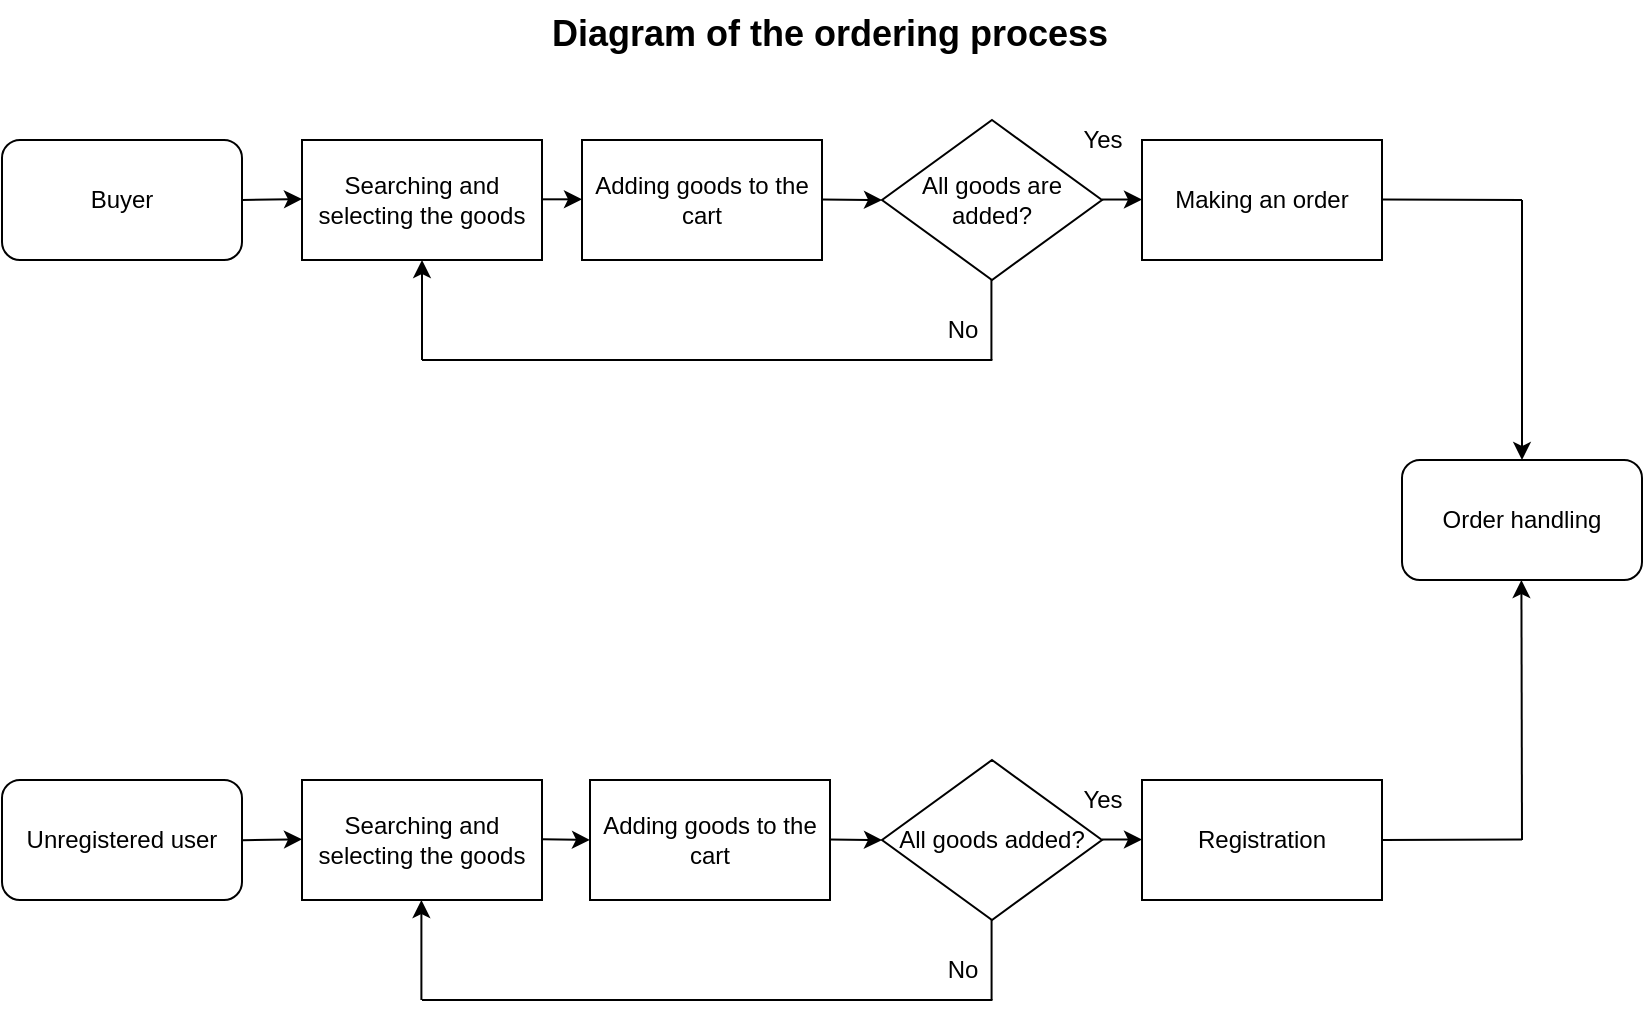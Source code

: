 <mxfile version="21.0.2" type="github"><diagram name="Strona-1" id="mbOm5wS7K4-j10I0SCMD"><mxGraphModel dx="1024" dy="569" grid="1" gridSize="10" guides="1" tooltips="1" connect="1" arrows="1" fold="1" page="1" pageScale="1" pageWidth="827" pageHeight="1169" math="0" shadow="0"><root><mxCell id="0"/><mxCell id="1" parent="0"/><mxCell id="p5n2ts0GtDFmjfwDaX-n-1" value="Diagram of the ordering process" style="text;whiteSpace=wrap;html=1;fontStyle=1;fontSize=18;align=center;" parent="1" vertex="1"><mxGeometry x="129" y="180" width="570" height="30" as="geometry"/></mxCell><mxCell id="p5n2ts0GtDFmjfwDaX-n-2" value="Buyer" style="rounded=1;whiteSpace=wrap;html=1;" parent="1" vertex="1"><mxGeometry y="250" width="120" height="60" as="geometry"/></mxCell><mxCell id="p5n2ts0GtDFmjfwDaX-n-3" value="Searching and selecting the goods" style="rounded=0;whiteSpace=wrap;html=1;" parent="1" vertex="1"><mxGeometry x="150" y="250" width="120" height="60" as="geometry"/></mxCell><mxCell id="p5n2ts0GtDFmjfwDaX-n-4" value="Adding goods to the cart" style="whiteSpace=wrap;html=1;" parent="1" vertex="1"><mxGeometry x="290" y="250" width="120" height="60" as="geometry"/></mxCell><mxCell id="p5n2ts0GtDFmjfwDaX-n-5" value="All goods are added?" style="rhombus;whiteSpace=wrap;html=1;" parent="1" vertex="1"><mxGeometry x="440" y="240" width="110" height="80" as="geometry"/></mxCell><mxCell id="p5n2ts0GtDFmjfwDaX-n-6" value="Making an order" style="rounded=0;whiteSpace=wrap;html=1;" parent="1" vertex="1"><mxGeometry x="570" y="250" width="120" height="60" as="geometry"/></mxCell><mxCell id="p5n2ts0GtDFmjfwDaX-n-7" value="Order handling" style="rounded=1;whiteSpace=wrap;html=1;" parent="1" vertex="1"><mxGeometry x="700" y="410" width="120" height="60" as="geometry"/></mxCell><mxCell id="p5n2ts0GtDFmjfwDaX-n-8" value="Registration" style="rounded=0;whiteSpace=wrap;html=1;" parent="1" vertex="1"><mxGeometry x="570" y="570" width="120" height="60" as="geometry"/></mxCell><mxCell id="p5n2ts0GtDFmjfwDaX-n-10" value="All goods added?" style="rhombus;whiteSpace=wrap;html=1;" parent="1" vertex="1"><mxGeometry x="440" y="560" width="110" height="80" as="geometry"/></mxCell><mxCell id="p5n2ts0GtDFmjfwDaX-n-11" value="Adding goods to the cart" style="whiteSpace=wrap;html=1;" parent="1" vertex="1"><mxGeometry x="294" y="570" width="120" height="60" as="geometry"/></mxCell><mxCell id="p5n2ts0GtDFmjfwDaX-n-12" value="Searching and selecting the goods" style="rounded=0;whiteSpace=wrap;html=1;" parent="1" vertex="1"><mxGeometry x="150" y="570" width="120" height="60" as="geometry"/></mxCell><mxCell id="p5n2ts0GtDFmjfwDaX-n-14" value="Unregistered user" style="rounded=1;whiteSpace=wrap;html=1;" parent="1" vertex="1"><mxGeometry y="570" width="120" height="60" as="geometry"/></mxCell><mxCell id="p5n2ts0GtDFmjfwDaX-n-15" value="" style="endArrow=classic;html=1;rounded=0;" parent="1" edge="1"><mxGeometry width="50" height="50" relative="1" as="geometry"><mxPoint x="120" y="280" as="sourcePoint"/><mxPoint x="150" y="279.5" as="targetPoint"/></mxGeometry></mxCell><mxCell id="p5n2ts0GtDFmjfwDaX-n-19" value="" style="endArrow=classic;html=1;rounded=0;" parent="1" edge="1"><mxGeometry width="50" height="50" relative="1" as="geometry"><mxPoint x="270" y="279.66" as="sourcePoint"/><mxPoint x="290" y="279.66" as="targetPoint"/></mxGeometry></mxCell><mxCell id="p5n2ts0GtDFmjfwDaX-n-21" value="" style="endArrow=classic;html=1;rounded=0;entryX=0;entryY=0.5;entryDx=0;entryDy=0;" parent="1" target="p5n2ts0GtDFmjfwDaX-n-5" edge="1"><mxGeometry width="50" height="50" relative="1" as="geometry"><mxPoint x="410" y="279.76" as="sourcePoint"/><mxPoint x="430" y="279.76" as="targetPoint"/></mxGeometry></mxCell><mxCell id="p5n2ts0GtDFmjfwDaX-n-22" value="" style="endArrow=classic;html=1;rounded=0;" parent="1" edge="1"><mxGeometry width="50" height="50" relative="1" as="geometry"><mxPoint x="550" y="279.76" as="sourcePoint"/><mxPoint x="570" y="279.76" as="targetPoint"/></mxGeometry></mxCell><mxCell id="p5n2ts0GtDFmjfwDaX-n-23" value="Yes" style="text;html=1;align=center;verticalAlign=middle;resizable=0;points=[];autosize=1;strokeColor=none;fillColor=none;" parent="1" vertex="1"><mxGeometry x="530" y="235" width="40" height="30" as="geometry"/></mxCell><mxCell id="p5n2ts0GtDFmjfwDaX-n-24" value="" style="endArrow=none;html=1;rounded=0;" parent="1" edge="1"><mxGeometry width="50" height="50" relative="1" as="geometry"><mxPoint x="690" y="279.71" as="sourcePoint"/><mxPoint x="760" y="280" as="targetPoint"/></mxGeometry></mxCell><mxCell id="p5n2ts0GtDFmjfwDaX-n-25" value="" style="endArrow=classic;html=1;rounded=0;entryX=0.5;entryY=0;entryDx=0;entryDy=0;" parent="1" target="p5n2ts0GtDFmjfwDaX-n-7" edge="1"><mxGeometry width="50" height="50" relative="1" as="geometry"><mxPoint x="760" y="280" as="sourcePoint"/><mxPoint x="760" y="340" as="targetPoint"/></mxGeometry></mxCell><mxCell id="p5n2ts0GtDFmjfwDaX-n-26" value="" style="endArrow=none;html=1;rounded=0;" parent="1" edge="1"><mxGeometry width="50" height="50" relative="1" as="geometry"><mxPoint x="494.71" y="360" as="sourcePoint"/><mxPoint x="494.71" y="320" as="targetPoint"/></mxGeometry></mxCell><mxCell id="p5n2ts0GtDFmjfwDaX-n-27" value="" style="endArrow=none;html=1;rounded=0;entryX=0.88;entryY=0.998;entryDx=0;entryDy=0;entryPerimeter=0;" parent="1" target="p5n2ts0GtDFmjfwDaX-n-28" edge="1"><mxGeometry width="50" height="50" relative="1" as="geometry"><mxPoint x="210" y="360" as="sourcePoint"/><mxPoint x="494" y="360" as="targetPoint"/><Array as="points"><mxPoint x="210" y="360"/></Array></mxGeometry></mxCell><mxCell id="p5n2ts0GtDFmjfwDaX-n-28" value="No" style="text;html=1;align=center;verticalAlign=middle;resizable=0;points=[];autosize=1;strokeColor=none;fillColor=none;" parent="1" vertex="1"><mxGeometry x="460" y="330" width="40" height="30" as="geometry"/></mxCell><mxCell id="p5n2ts0GtDFmjfwDaX-n-29" value="" style="endArrow=classic;html=1;rounded=0;entryX=0.5;entryY=1;entryDx=0;entryDy=0;" parent="1" target="p5n2ts0GtDFmjfwDaX-n-3" edge="1"><mxGeometry width="50" height="50" relative="1" as="geometry"><mxPoint x="210" y="360" as="sourcePoint"/><mxPoint x="209.76" y="320" as="targetPoint"/></mxGeometry></mxCell><mxCell id="p5n2ts0GtDFmjfwDaX-n-31" value="" style="endArrow=classic;html=1;rounded=0;" parent="1" edge="1"><mxGeometry width="50" height="50" relative="1" as="geometry"><mxPoint x="760" y="600" as="sourcePoint"/><mxPoint x="759.7" y="470" as="targetPoint"/></mxGeometry></mxCell><mxCell id="p5n2ts0GtDFmjfwDaX-n-32" value="" style="endArrow=none;html=1;rounded=0;exitX=1;exitY=0.5;exitDx=0;exitDy=0;" parent="1" source="p5n2ts0GtDFmjfwDaX-n-8" edge="1"><mxGeometry width="50" height="50" relative="1" as="geometry"><mxPoint x="710" y="599.7" as="sourcePoint"/><mxPoint x="760" y="599.7" as="targetPoint"/></mxGeometry></mxCell><mxCell id="p5n2ts0GtDFmjfwDaX-n-33" value="" style="endArrow=classic;html=1;rounded=0;" parent="1" edge="1"><mxGeometry width="50" height="50" relative="1" as="geometry"><mxPoint x="550" y="599.75" as="sourcePoint"/><mxPoint x="570" y="599.75" as="targetPoint"/></mxGeometry></mxCell><mxCell id="p5n2ts0GtDFmjfwDaX-n-34" value="" style="endArrow=classic;html=1;rounded=0;entryX=0;entryY=0.5;entryDx=0;entryDy=0;" parent="1" target="p5n2ts0GtDFmjfwDaX-n-10" edge="1"><mxGeometry width="50" height="50" relative="1" as="geometry"><mxPoint x="414" y="599.75" as="sourcePoint"/><mxPoint x="434" y="599.75" as="targetPoint"/></mxGeometry></mxCell><mxCell id="p5n2ts0GtDFmjfwDaX-n-35" value="Yes" style="text;html=1;align=center;verticalAlign=middle;resizable=0;points=[];autosize=1;strokeColor=none;fillColor=none;" parent="1" vertex="1"><mxGeometry x="530" y="565" width="40" height="30" as="geometry"/></mxCell><mxCell id="p5n2ts0GtDFmjfwDaX-n-36" value="" style="endArrow=classic;html=1;rounded=0;" parent="1" edge="1"><mxGeometry width="50" height="50" relative="1" as="geometry"><mxPoint x="120" y="600.14" as="sourcePoint"/><mxPoint x="150" y="599.64" as="targetPoint"/></mxGeometry></mxCell><mxCell id="p5n2ts0GtDFmjfwDaX-n-37" value="" style="endArrow=classic;html=1;rounded=0;entryX=0;entryY=0.5;entryDx=0;entryDy=0;" parent="1" target="p5n2ts0GtDFmjfwDaX-n-11" edge="1"><mxGeometry width="50" height="50" relative="1" as="geometry"><mxPoint x="270" y="599.64" as="sourcePoint"/><mxPoint x="290" y="600" as="targetPoint"/></mxGeometry></mxCell><mxCell id="p5n2ts0GtDFmjfwDaX-n-40" value="" style="endArrow=none;html=1;rounded=0;" parent="1" edge="1"><mxGeometry width="50" height="50" relative="1" as="geometry"><mxPoint x="494.79" y="680" as="sourcePoint"/><mxPoint x="494.79" y="640" as="targetPoint"/></mxGeometry></mxCell><mxCell id="p5n2ts0GtDFmjfwDaX-n-41" value="" style="endArrow=none;html=1;rounded=0;entryX=0.881;entryY=1;entryDx=0;entryDy=0;entryPerimeter=0;" parent="1" target="p5n2ts0GtDFmjfwDaX-n-43" edge="1"><mxGeometry width="50" height="50" relative="1" as="geometry"><mxPoint x="210" y="680" as="sourcePoint"/><mxPoint x="492.5" y="680" as="targetPoint"/><Array as="points"/></mxGeometry></mxCell><mxCell id="p5n2ts0GtDFmjfwDaX-n-42" value="" style="endArrow=classic;html=1;rounded=0;entryX=0.5;entryY=1;entryDx=0;entryDy=0;" parent="1" edge="1"><mxGeometry width="50" height="50" relative="1" as="geometry"><mxPoint x="209.7" y="680" as="sourcePoint"/><mxPoint x="209.7" y="630" as="targetPoint"/></mxGeometry></mxCell><mxCell id="p5n2ts0GtDFmjfwDaX-n-43" value="No" style="text;html=1;align=center;verticalAlign=middle;resizable=0;points=[];autosize=1;strokeColor=none;fillColor=none;" parent="1" vertex="1"><mxGeometry x="460" y="650" width="40" height="30" as="geometry"/></mxCell></root></mxGraphModel></diagram></mxfile>